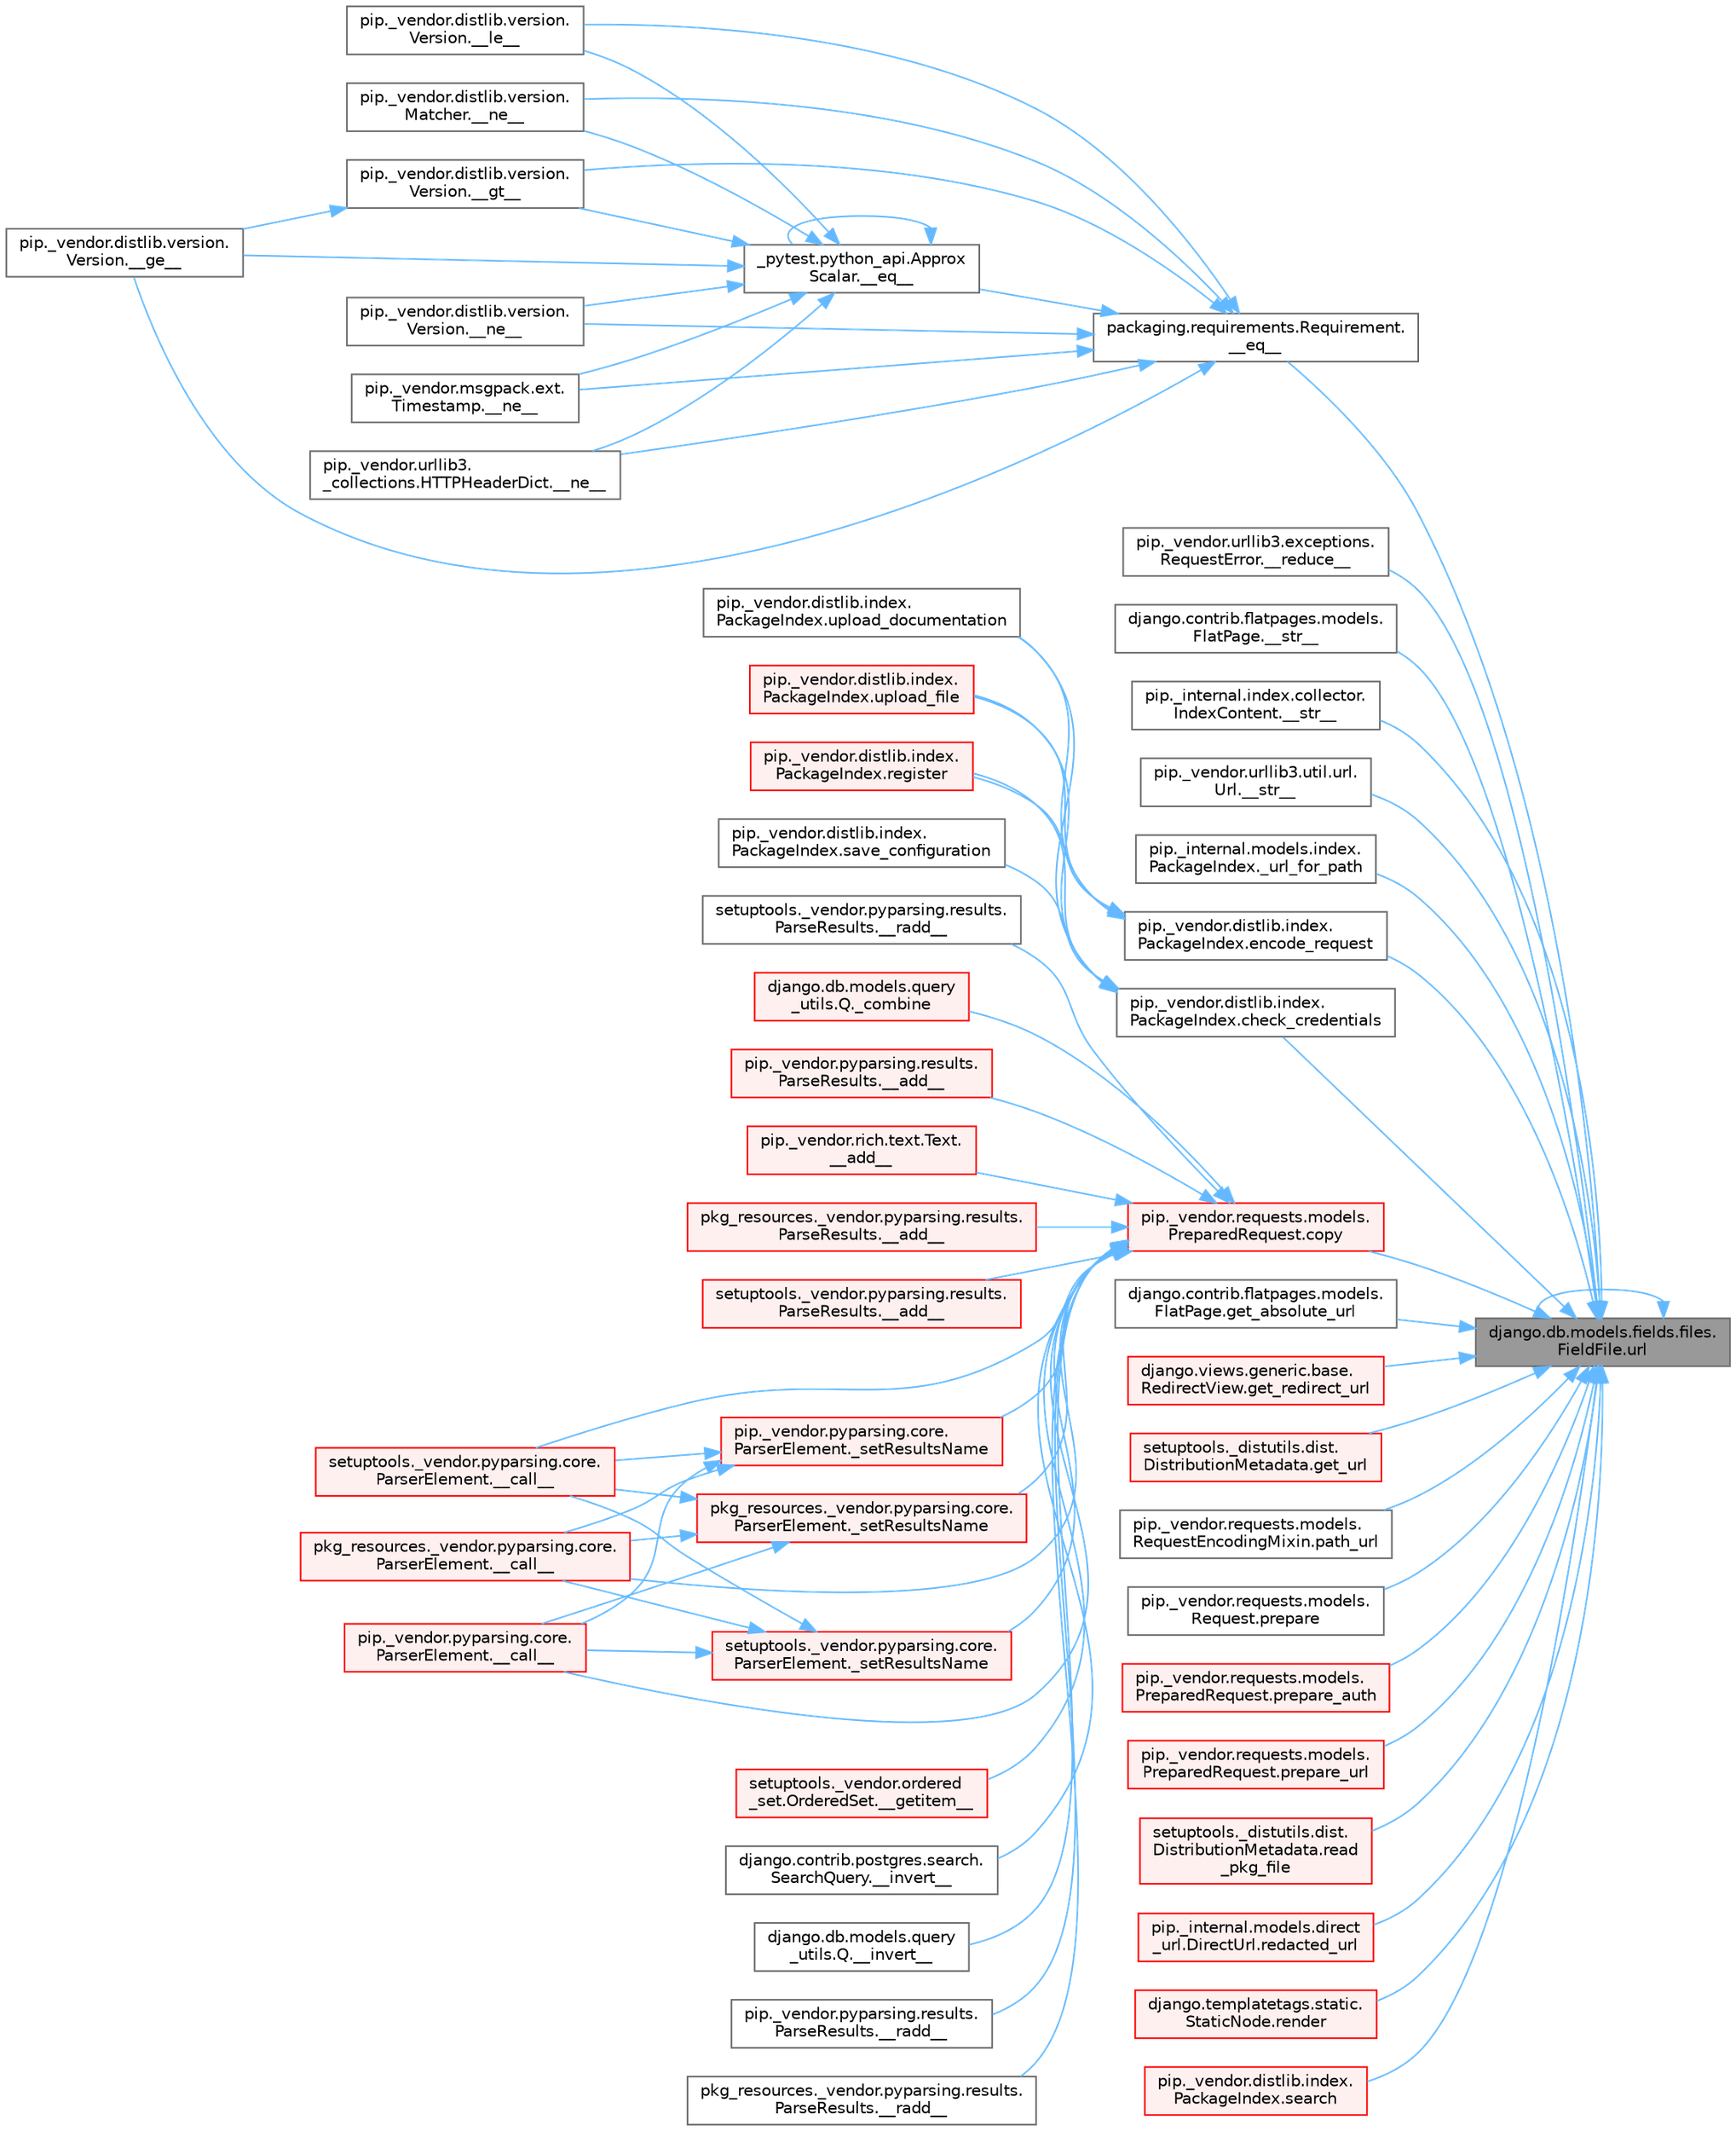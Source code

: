 digraph "django.db.models.fields.files.FieldFile.url"
{
 // LATEX_PDF_SIZE
  bgcolor="transparent";
  edge [fontname=Helvetica,fontsize=10,labelfontname=Helvetica,labelfontsize=10];
  node [fontname=Helvetica,fontsize=10,shape=box,height=0.2,width=0.4];
  rankdir="RL";
  Node1 [id="Node000001",label="django.db.models.fields.files.\lFieldFile.url",height=0.2,width=0.4,color="gray40", fillcolor="grey60", style="filled", fontcolor="black",tooltip=" "];
  Node1 -> Node2 [id="edge1_Node000001_Node000002",dir="back",color="steelblue1",style="solid",tooltip=" "];
  Node2 [id="Node000002",label="packaging.requirements.Requirement.\l__eq__",height=0.2,width=0.4,color="grey40", fillcolor="white", style="filled",URL="$classpackaging_1_1requirements_1_1_requirement.html#ae285c586a0e8b9e700b0f5f25e2c2671",tooltip=" "];
  Node2 -> Node3 [id="edge2_Node000002_Node000003",dir="back",color="steelblue1",style="solid",tooltip=" "];
  Node3 [id="Node000003",label="_pytest.python_api.Approx\lScalar.__eq__",height=0.2,width=0.4,color="grey40", fillcolor="white", style="filled",URL="$class__pytest_1_1python__api_1_1_approx_scalar.html#af4601ee4ca7409927f88c83ebfc3d923",tooltip=" "];
  Node3 -> Node3 [id="edge3_Node000003_Node000003",dir="back",color="steelblue1",style="solid",tooltip=" "];
  Node3 -> Node4 [id="edge4_Node000003_Node000004",dir="back",color="steelblue1",style="solid",tooltip=" "];
  Node4 [id="Node000004",label="pip._vendor.distlib.version.\lVersion.__ge__",height=0.2,width=0.4,color="grey40", fillcolor="white", style="filled",URL="$classpip_1_1__vendor_1_1distlib_1_1version_1_1_version.html#aa6b7b889cebc687ddb5ed9040d01b1ec",tooltip=" "];
  Node3 -> Node5 [id="edge5_Node000003_Node000005",dir="back",color="steelblue1",style="solid",tooltip=" "];
  Node5 [id="Node000005",label="pip._vendor.distlib.version.\lVersion.__gt__",height=0.2,width=0.4,color="grey40", fillcolor="white", style="filled",URL="$classpip_1_1__vendor_1_1distlib_1_1version_1_1_version.html#a51cf0c8da1bb6829173ff6861b10cb5f",tooltip=" "];
  Node5 -> Node4 [id="edge6_Node000005_Node000004",dir="back",color="steelblue1",style="solid",tooltip=" "];
  Node3 -> Node6 [id="edge7_Node000003_Node000006",dir="back",color="steelblue1",style="solid",tooltip=" "];
  Node6 [id="Node000006",label="pip._vendor.distlib.version.\lVersion.__le__",height=0.2,width=0.4,color="grey40", fillcolor="white", style="filled",URL="$classpip_1_1__vendor_1_1distlib_1_1version_1_1_version.html#ae5e2c5d9b76377e286fcf92a382cbb8b",tooltip=" "];
  Node3 -> Node7 [id="edge8_Node000003_Node000007",dir="back",color="steelblue1",style="solid",tooltip=" "];
  Node7 [id="Node000007",label="pip._vendor.distlib.version.\lMatcher.__ne__",height=0.2,width=0.4,color="grey40", fillcolor="white", style="filled",URL="$classpip_1_1__vendor_1_1distlib_1_1version_1_1_matcher.html#a24f8f8a4686bff3018fee5d22f4e02f1",tooltip=" "];
  Node3 -> Node8 [id="edge9_Node000003_Node000008",dir="back",color="steelblue1",style="solid",tooltip=" "];
  Node8 [id="Node000008",label="pip._vendor.distlib.version.\lVersion.__ne__",height=0.2,width=0.4,color="grey40", fillcolor="white", style="filled",URL="$classpip_1_1__vendor_1_1distlib_1_1version_1_1_version.html#aea3cdf6db007318ab1a2e8d144e2a4a1",tooltip=" "];
  Node3 -> Node9 [id="edge10_Node000003_Node000009",dir="back",color="steelblue1",style="solid",tooltip=" "];
  Node9 [id="Node000009",label="pip._vendor.msgpack.ext.\lTimestamp.__ne__",height=0.2,width=0.4,color="grey40", fillcolor="white", style="filled",URL="$classpip_1_1__vendor_1_1msgpack_1_1ext_1_1_timestamp.html#ac38b8cada8075f7a1133b06bc99b2317",tooltip=" "];
  Node3 -> Node10 [id="edge11_Node000003_Node000010",dir="back",color="steelblue1",style="solid",tooltip=" "];
  Node10 [id="Node000010",label="pip._vendor.urllib3.\l_collections.HTTPHeaderDict.__ne__",height=0.2,width=0.4,color="grey40", fillcolor="white", style="filled",URL="$classpip_1_1__vendor_1_1urllib3_1_1__collections_1_1_h_t_t_p_header_dict.html#aa7766a9499d33160a1258e140e35a806",tooltip=" "];
  Node2 -> Node4 [id="edge12_Node000002_Node000004",dir="back",color="steelblue1",style="solid",tooltip=" "];
  Node2 -> Node5 [id="edge13_Node000002_Node000005",dir="back",color="steelblue1",style="solid",tooltip=" "];
  Node2 -> Node6 [id="edge14_Node000002_Node000006",dir="back",color="steelblue1",style="solid",tooltip=" "];
  Node2 -> Node7 [id="edge15_Node000002_Node000007",dir="back",color="steelblue1",style="solid",tooltip=" "];
  Node2 -> Node8 [id="edge16_Node000002_Node000008",dir="back",color="steelblue1",style="solid",tooltip=" "];
  Node2 -> Node9 [id="edge17_Node000002_Node000009",dir="back",color="steelblue1",style="solid",tooltip=" "];
  Node2 -> Node10 [id="edge18_Node000002_Node000010",dir="back",color="steelblue1",style="solid",tooltip=" "];
  Node1 -> Node11 [id="edge19_Node000001_Node000011",dir="back",color="steelblue1",style="solid",tooltip=" "];
  Node11 [id="Node000011",label="pip._vendor.urllib3.exceptions.\lRequestError.__reduce__",height=0.2,width=0.4,color="grey40", fillcolor="white", style="filled",URL="$classpip_1_1__vendor_1_1urllib3_1_1exceptions_1_1_request_error.html#a85ac5caac1416015e6ce2482ed706d80",tooltip=" "];
  Node1 -> Node12 [id="edge20_Node000001_Node000012",dir="back",color="steelblue1",style="solid",tooltip=" "];
  Node12 [id="Node000012",label="django.contrib.flatpages.models.\lFlatPage.__str__",height=0.2,width=0.4,color="grey40", fillcolor="white", style="filled",URL="$classdjango_1_1contrib_1_1flatpages_1_1models_1_1_flat_page.html#a7b928f53b0e7b3c330c2e44fa35b4d2e",tooltip=" "];
  Node1 -> Node13 [id="edge21_Node000001_Node000013",dir="back",color="steelblue1",style="solid",tooltip=" "];
  Node13 [id="Node000013",label="pip._internal.index.collector.\lIndexContent.__str__",height=0.2,width=0.4,color="grey40", fillcolor="white", style="filled",URL="$classpip_1_1__internal_1_1index_1_1collector_1_1_index_content.html#af5fe548306ec90891fc50673b6803dea",tooltip=" "];
  Node1 -> Node14 [id="edge22_Node000001_Node000014",dir="back",color="steelblue1",style="solid",tooltip=" "];
  Node14 [id="Node000014",label="pip._vendor.urllib3.util.url.\lUrl.__str__",height=0.2,width=0.4,color="grey40", fillcolor="white", style="filled",URL="$classpip_1_1__vendor_1_1urllib3_1_1util_1_1url_1_1_url.html#a62f7155ee1f0a03335cccb9d185c36d0",tooltip=" "];
  Node1 -> Node15 [id="edge23_Node000001_Node000015",dir="back",color="steelblue1",style="solid",tooltip=" "];
  Node15 [id="Node000015",label="pip._internal.models.index.\lPackageIndex._url_for_path",height=0.2,width=0.4,color="grey40", fillcolor="white", style="filled",URL="$classpip_1_1__internal_1_1models_1_1index_1_1_package_index.html#a2c9a524386ea4a55912c35561c3272ea",tooltip=" "];
  Node1 -> Node16 [id="edge24_Node000001_Node000016",dir="back",color="steelblue1",style="solid",tooltip=" "];
  Node16 [id="Node000016",label="pip._vendor.distlib.index.\lPackageIndex.check_credentials",height=0.2,width=0.4,color="grey40", fillcolor="white", style="filled",URL="$classpip_1_1__vendor_1_1distlib_1_1index_1_1_package_index.html#ace25b040947d873c461072c006501c8c",tooltip=" "];
  Node16 -> Node17 [id="edge25_Node000016_Node000017",dir="back",color="steelblue1",style="solid",tooltip=" "];
  Node17 [id="Node000017",label="pip._vendor.distlib.index.\lPackageIndex.register",height=0.2,width=0.4,color="red", fillcolor="#FFF0F0", style="filled",URL="$classpip_1_1__vendor_1_1distlib_1_1index_1_1_package_index.html#abd6fd4e50f546d43488f8f9a6a9ed142",tooltip=" "];
  Node16 -> Node30 [id="edge26_Node000016_Node000030",dir="back",color="steelblue1",style="solid",tooltip=" "];
  Node30 [id="Node000030",label="pip._vendor.distlib.index.\lPackageIndex.save_configuration",height=0.2,width=0.4,color="grey40", fillcolor="white", style="filled",URL="$classpip_1_1__vendor_1_1distlib_1_1index_1_1_package_index.html#ad11f641d18c251945108263fcbaa0142",tooltip=" "];
  Node16 -> Node31 [id="edge27_Node000016_Node000031",dir="back",color="steelblue1",style="solid",tooltip=" "];
  Node31 [id="Node000031",label="pip._vendor.distlib.index.\lPackageIndex.upload_documentation",height=0.2,width=0.4,color="grey40", fillcolor="white", style="filled",URL="$classpip_1_1__vendor_1_1distlib_1_1index_1_1_package_index.html#a5f2298b79d6fcc0399b49e4f17a27f28",tooltip=" "];
  Node16 -> Node32 [id="edge28_Node000016_Node000032",dir="back",color="steelblue1",style="solid",tooltip=" "];
  Node32 [id="Node000032",label="pip._vendor.distlib.index.\lPackageIndex.upload_file",height=0.2,width=0.4,color="red", fillcolor="#FFF0F0", style="filled",URL="$classpip_1_1__vendor_1_1distlib_1_1index_1_1_package_index.html#a27c70ecbd8d0e29bf1ed72370bde135f",tooltip=" "];
  Node1 -> Node39 [id="edge29_Node000001_Node000039",dir="back",color="steelblue1",style="solid",tooltip=" "];
  Node39 [id="Node000039",label="pip._vendor.requests.models.\lPreparedRequest.copy",height=0.2,width=0.4,color="red", fillcolor="#FFF0F0", style="filled",URL="$classpip_1_1__vendor_1_1requests_1_1models_1_1_prepared_request.html#a7548cd215dfcd985b529c710800d964a",tooltip=" "];
  Node39 -> Node40 [id="edge30_Node000039_Node000040",dir="back",color="steelblue1",style="solid",tooltip=" "];
  Node40 [id="Node000040",label="pip._vendor.pyparsing.results.\lParseResults.__add__",height=0.2,width=0.4,color="red", fillcolor="#FFF0F0", style="filled",URL="$classpip_1_1__vendor_1_1pyparsing_1_1results_1_1_parse_results.html#a3d042ec44a5277aec415d0527b3aa0f2",tooltip=" "];
  Node39 -> Node42 [id="edge31_Node000039_Node000042",dir="back",color="steelblue1",style="solid",tooltip=" "];
  Node42 [id="Node000042",label="pip._vendor.rich.text.Text.\l__add__",height=0.2,width=0.4,color="red", fillcolor="#FFF0F0", style="filled",URL="$classpip_1_1__vendor_1_1rich_1_1text_1_1_text.html#a53ddbcca645bcd523cc7875ede6a2691",tooltip=" "];
  Node39 -> Node43 [id="edge32_Node000039_Node000043",dir="back",color="steelblue1",style="solid",tooltip=" "];
  Node43 [id="Node000043",label="pkg_resources._vendor.pyparsing.results.\lParseResults.__add__",height=0.2,width=0.4,color="red", fillcolor="#FFF0F0", style="filled",URL="$classpkg__resources_1_1__vendor_1_1pyparsing_1_1results_1_1_parse_results.html#aac08c0df1060499bad944971ca3442b9",tooltip=" "];
  Node39 -> Node44 [id="edge33_Node000039_Node000044",dir="back",color="steelblue1",style="solid",tooltip=" "];
  Node44 [id="Node000044",label="setuptools._vendor.pyparsing.results.\lParseResults.__add__",height=0.2,width=0.4,color="red", fillcolor="#FFF0F0", style="filled",URL="$classsetuptools_1_1__vendor_1_1pyparsing_1_1results_1_1_parse_results.html#afddc4e6ba70870fb80a50fb1f12f43e3",tooltip=" "];
  Node39 -> Node45 [id="edge34_Node000039_Node000045",dir="back",color="steelblue1",style="solid",tooltip=" "];
  Node45 [id="Node000045",label="pip._vendor.pyparsing.core.\lParserElement.__call__",height=0.2,width=0.4,color="red", fillcolor="#FFF0F0", style="filled",URL="$classpip_1_1__vendor_1_1pyparsing_1_1core_1_1_parser_element.html#a2f5f22bc974026e007e59ad948002d7d",tooltip=" "];
  Node39 -> Node48 [id="edge35_Node000039_Node000048",dir="back",color="steelblue1",style="solid",tooltip=" "];
  Node48 [id="Node000048",label="pkg_resources._vendor.pyparsing.core.\lParserElement.__call__",height=0.2,width=0.4,color="red", fillcolor="#FFF0F0", style="filled",URL="$classpkg__resources_1_1__vendor_1_1pyparsing_1_1core_1_1_parser_element.html#afcbb17119d97bfa6d626db404fc46c5d",tooltip=" "];
  Node39 -> Node49 [id="edge36_Node000039_Node000049",dir="back",color="steelblue1",style="solid",tooltip=" "];
  Node49 [id="Node000049",label="setuptools._vendor.pyparsing.core.\lParserElement.__call__",height=0.2,width=0.4,color="red", fillcolor="#FFF0F0", style="filled",URL="$classsetuptools_1_1__vendor_1_1pyparsing_1_1core_1_1_parser_element.html#a28d20326a3f54e2777adc97073328291",tooltip=" "];
  Node39 -> Node50 [id="edge37_Node000039_Node000050",dir="back",color="steelblue1",style="solid",tooltip=" "];
  Node50 [id="Node000050",label="setuptools._vendor.ordered\l_set.OrderedSet.__getitem__",height=0.2,width=0.4,color="red", fillcolor="#FFF0F0", style="filled",URL="$classsetuptools_1_1__vendor_1_1ordered__set_1_1_ordered_set.html#aaa8657c0e85788ac2555cc46176b060c",tooltip=" "];
  Node39 -> Node162 [id="edge38_Node000039_Node000162",dir="back",color="steelblue1",style="solid",tooltip=" "];
  Node162 [id="Node000162",label="django.contrib.postgres.search.\lSearchQuery.__invert__",height=0.2,width=0.4,color="grey40", fillcolor="white", style="filled",URL="$classdjango_1_1contrib_1_1postgres_1_1search_1_1_search_query.html#ac6a7b74e22559ee2d0e348855bb3d42f",tooltip=" "];
  Node39 -> Node163 [id="edge39_Node000039_Node000163",dir="back",color="steelblue1",style="solid",tooltip=" "];
  Node163 [id="Node000163",label="django.db.models.query\l_utils.Q.__invert__",height=0.2,width=0.4,color="grey40", fillcolor="white", style="filled",URL="$classdjango_1_1db_1_1models_1_1query__utils_1_1_q.html#aaeda3970880cceb191cb640593f80bdf",tooltip=" "];
  Node39 -> Node164 [id="edge40_Node000039_Node000164",dir="back",color="steelblue1",style="solid",tooltip=" "];
  Node164 [id="Node000164",label="pip._vendor.pyparsing.results.\lParseResults.__radd__",height=0.2,width=0.4,color="grey40", fillcolor="white", style="filled",URL="$classpip_1_1__vendor_1_1pyparsing_1_1results_1_1_parse_results.html#afe7d2f27df6497e29cb2cfcd08d8dd40",tooltip=" "];
  Node39 -> Node165 [id="edge41_Node000039_Node000165",dir="back",color="steelblue1",style="solid",tooltip=" "];
  Node165 [id="Node000165",label="pkg_resources._vendor.pyparsing.results.\lParseResults.__radd__",height=0.2,width=0.4,color="grey40", fillcolor="white", style="filled",URL="$classpkg__resources_1_1__vendor_1_1pyparsing_1_1results_1_1_parse_results.html#a7a988886fbf5c1a9187986384e4df86a",tooltip=" "];
  Node39 -> Node166 [id="edge42_Node000039_Node000166",dir="back",color="steelblue1",style="solid",tooltip=" "];
  Node166 [id="Node000166",label="setuptools._vendor.pyparsing.results.\lParseResults.__radd__",height=0.2,width=0.4,color="grey40", fillcolor="white", style="filled",URL="$classsetuptools_1_1__vendor_1_1pyparsing_1_1results_1_1_parse_results.html#ae4ccddd5f7c4b56e755d4742bc029335",tooltip=" "];
  Node39 -> Node167 [id="edge43_Node000039_Node000167",dir="back",color="steelblue1",style="solid",tooltip=" "];
  Node167 [id="Node000167",label="django.db.models.query\l_utils.Q._combine",height=0.2,width=0.4,color="red", fillcolor="#FFF0F0", style="filled",URL="$classdjango_1_1db_1_1models_1_1query__utils_1_1_q.html#ade621b98231b73615e1aa3a726560c55",tooltip=" "];
  Node39 -> Node180 [id="edge44_Node000039_Node000180",dir="back",color="steelblue1",style="solid",tooltip=" "];
  Node180 [id="Node000180",label="pip._vendor.pyparsing.core.\lParserElement._setResultsName",height=0.2,width=0.4,color="red", fillcolor="#FFF0F0", style="filled",URL="$classpip_1_1__vendor_1_1pyparsing_1_1core_1_1_parser_element.html#a4682554ec6560cf3d1060cba60212b54",tooltip=" "];
  Node180 -> Node45 [id="edge45_Node000180_Node000045",dir="back",color="steelblue1",style="solid",tooltip=" "];
  Node180 -> Node48 [id="edge46_Node000180_Node000048",dir="back",color="steelblue1",style="solid",tooltip=" "];
  Node180 -> Node49 [id="edge47_Node000180_Node000049",dir="back",color="steelblue1",style="solid",tooltip=" "];
  Node39 -> Node184 [id="edge48_Node000039_Node000184",dir="back",color="steelblue1",style="solid",tooltip=" "];
  Node184 [id="Node000184",label="pkg_resources._vendor.pyparsing.core.\lParserElement._setResultsName",height=0.2,width=0.4,color="red", fillcolor="#FFF0F0", style="filled",URL="$classpkg__resources_1_1__vendor_1_1pyparsing_1_1core_1_1_parser_element.html#a84c9abb71474719f0beed3a171d4d031",tooltip=" "];
  Node184 -> Node45 [id="edge49_Node000184_Node000045",dir="back",color="steelblue1",style="solid",tooltip=" "];
  Node184 -> Node48 [id="edge50_Node000184_Node000048",dir="back",color="steelblue1",style="solid",tooltip=" "];
  Node184 -> Node49 [id="edge51_Node000184_Node000049",dir="back",color="steelblue1",style="solid",tooltip=" "];
  Node39 -> Node185 [id="edge52_Node000039_Node000185",dir="back",color="steelblue1",style="solid",tooltip=" "];
  Node185 [id="Node000185",label="setuptools._vendor.pyparsing.core.\lParserElement._setResultsName",height=0.2,width=0.4,color="red", fillcolor="#FFF0F0", style="filled",URL="$classsetuptools_1_1__vendor_1_1pyparsing_1_1core_1_1_parser_element.html#ad1c3dd5ac98b4103f6c2a679005e141b",tooltip=" "];
  Node185 -> Node45 [id="edge53_Node000185_Node000045",dir="back",color="steelblue1",style="solid",tooltip=" "];
  Node185 -> Node48 [id="edge54_Node000185_Node000048",dir="back",color="steelblue1",style="solid",tooltip=" "];
  Node185 -> Node49 [id="edge55_Node000185_Node000049",dir="back",color="steelblue1",style="solid",tooltip=" "];
  Node1 -> Node2221 [id="edge56_Node000001_Node002221",dir="back",color="steelblue1",style="solid",tooltip=" "];
  Node2221 [id="Node002221",label="pip._vendor.distlib.index.\lPackageIndex.encode_request",height=0.2,width=0.4,color="grey40", fillcolor="white", style="filled",URL="$classpip_1_1__vendor_1_1distlib_1_1index_1_1_package_index.html#a795ad166cf5470b75ce142e9ca2bc617",tooltip=" "];
  Node2221 -> Node17 [id="edge57_Node002221_Node000017",dir="back",color="steelblue1",style="solid",tooltip=" "];
  Node2221 -> Node31 [id="edge58_Node002221_Node000031",dir="back",color="steelblue1",style="solid",tooltip=" "];
  Node2221 -> Node32 [id="edge59_Node002221_Node000032",dir="back",color="steelblue1",style="solid",tooltip=" "];
  Node1 -> Node2222 [id="edge60_Node000001_Node002222",dir="back",color="steelblue1",style="solid",tooltip=" "];
  Node2222 [id="Node002222",label="django.contrib.flatpages.models.\lFlatPage.get_absolute_url",height=0.2,width=0.4,color="grey40", fillcolor="white", style="filled",URL="$classdjango_1_1contrib_1_1flatpages_1_1models_1_1_flat_page.html#ae7e604bb984f8921f77b603526f4a426",tooltip=" "];
  Node1 -> Node2223 [id="edge61_Node000001_Node002223",dir="back",color="steelblue1",style="solid",tooltip=" "];
  Node2223 [id="Node002223",label="django.views.generic.base.\lRedirectView.get_redirect_url",height=0.2,width=0.4,color="red", fillcolor="#FFF0F0", style="filled",URL="$classdjango_1_1views_1_1generic_1_1base_1_1_redirect_view.html#a04d6cdb2db124920ca88c0c2bed8b1af",tooltip=" "];
  Node1 -> Node2231 [id="edge62_Node000001_Node002231",dir="back",color="steelblue1",style="solid",tooltip=" "];
  Node2231 [id="Node002231",label="setuptools._distutils.dist.\lDistributionMetadata.get_url",height=0.2,width=0.4,color="red", fillcolor="#FFF0F0", style="filled",URL="$classsetuptools_1_1__distutils_1_1dist_1_1_distribution_metadata.html#a48a81db21662142b30e8228c468c12ec",tooltip=" "];
  Node1 -> Node2233 [id="edge63_Node000001_Node002233",dir="back",color="steelblue1",style="solid",tooltip=" "];
  Node2233 [id="Node002233",label="pip._vendor.requests.models.\lRequestEncodingMixin.path_url",height=0.2,width=0.4,color="grey40", fillcolor="white", style="filled",URL="$classpip_1_1__vendor_1_1requests_1_1models_1_1_request_encoding_mixin.html#a8897d811e86191516e992f4fb2e12a7d",tooltip=" "];
  Node1 -> Node862 [id="edge64_Node000001_Node000862",dir="back",color="steelblue1",style="solid",tooltip=" "];
  Node862 [id="Node000862",label="pip._vendor.requests.models.\lRequest.prepare",height=0.2,width=0.4,color="grey40", fillcolor="white", style="filled",URL="$classpip_1_1__vendor_1_1requests_1_1models_1_1_request.html#a521f9d64b1ea263abc8fb0c3f957b2ab",tooltip=" "];
  Node1 -> Node2234 [id="edge65_Node000001_Node002234",dir="back",color="steelblue1",style="solid",tooltip=" "];
  Node2234 [id="Node002234",label="pip._vendor.requests.models.\lPreparedRequest.prepare_auth",height=0.2,width=0.4,color="red", fillcolor="#FFF0F0", style="filled",URL="$classpip_1_1__vendor_1_1requests_1_1models_1_1_prepared_request.html#afc74f6c309d18d59e7db47170805362d",tooltip=" "];
  Node1 -> Node2236 [id="edge66_Node000001_Node002236",dir="back",color="steelblue1",style="solid",tooltip=" "];
  Node2236 [id="Node002236",label="pip._vendor.requests.models.\lPreparedRequest.prepare_url",height=0.2,width=0.4,color="red", fillcolor="#FFF0F0", style="filled",URL="$classpip_1_1__vendor_1_1requests_1_1models_1_1_prepared_request.html#aa21e7ec5761e2176f2efc3d2b240e79a",tooltip=" "];
  Node1 -> Node667 [id="edge67_Node000001_Node000667",dir="back",color="steelblue1",style="solid",tooltip=" "];
  Node667 [id="Node000667",label="setuptools._distutils.dist.\lDistributionMetadata.read\l_pkg_file",height=0.2,width=0.4,color="red", fillcolor="#FFF0F0", style="filled",URL="$classsetuptools_1_1__distutils_1_1dist_1_1_distribution_metadata.html#a7efe01ce942992105bfa0866706a2f20",tooltip=" "];
  Node1 -> Node617 [id="edge68_Node000001_Node000617",dir="back",color="steelblue1",style="solid",tooltip=" "];
  Node617 [id="Node000617",label="pip._internal.models.direct\l_url.DirectUrl.redacted_url",height=0.2,width=0.4,color="red", fillcolor="#FFF0F0", style="filled",URL="$classpip_1_1__internal_1_1models_1_1direct__url_1_1_direct_url.html#a89ea51f8e2e338b29a310b501e60ee6f",tooltip=" "];
  Node1 -> Node2237 [id="edge69_Node000001_Node002237",dir="back",color="steelblue1",style="solid",tooltip=" "];
  Node2237 [id="Node002237",label="django.templatetags.static.\lStaticNode.render",height=0.2,width=0.4,color="red", fillcolor="#FFF0F0", style="filled",URL="$classdjango_1_1templatetags_1_1static_1_1_static_node.html#aa8e3fda348d138fb33e13bf06968b8e5",tooltip=" "];
  Node1 -> Node2238 [id="edge70_Node000001_Node002238",dir="back",color="steelblue1",style="solid",tooltip=" "];
  Node2238 [id="Node002238",label="pip._vendor.distlib.index.\lPackageIndex.search",height=0.2,width=0.4,color="red", fillcolor="#FFF0F0", style="filled",URL="$classpip_1_1__vendor_1_1distlib_1_1index_1_1_package_index.html#afd0a87e7c347f35852dd6801d0c1d95c",tooltip=" "];
  Node1 -> Node1 [id="edge71_Node000001_Node000001",dir="back",color="steelblue1",style="solid",tooltip=" "];
}
